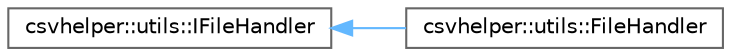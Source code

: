digraph "Graphical Class Hierarchy"
{
 // LATEX_PDF_SIZE
  bgcolor="transparent";
  edge [fontname=Helvetica,fontsize=10,labelfontname=Helvetica,labelfontsize=10];
  node [fontname=Helvetica,fontsize=10,shape=box,height=0.2,width=0.4];
  rankdir="LR";
  Node0 [id="Node000000",label="csvhelper::utils::IFileHandler",height=0.2,width=0.4,color="grey40", fillcolor="white", style="filled",URL="$classcsvhelper_1_1utils_1_1_i_file_handler.html",tooltip=" "];
  Node0 -> Node1 [id="edge4_Node000000_Node000001",dir="back",color="steelblue1",style="solid",tooltip=" "];
  Node1 [id="Node000001",label="csvhelper::utils::FileHandler",height=0.2,width=0.4,color="grey40", fillcolor="white", style="filled",URL="$classcsvhelper_1_1utils_1_1_file_handler.html",tooltip=" "];
}
